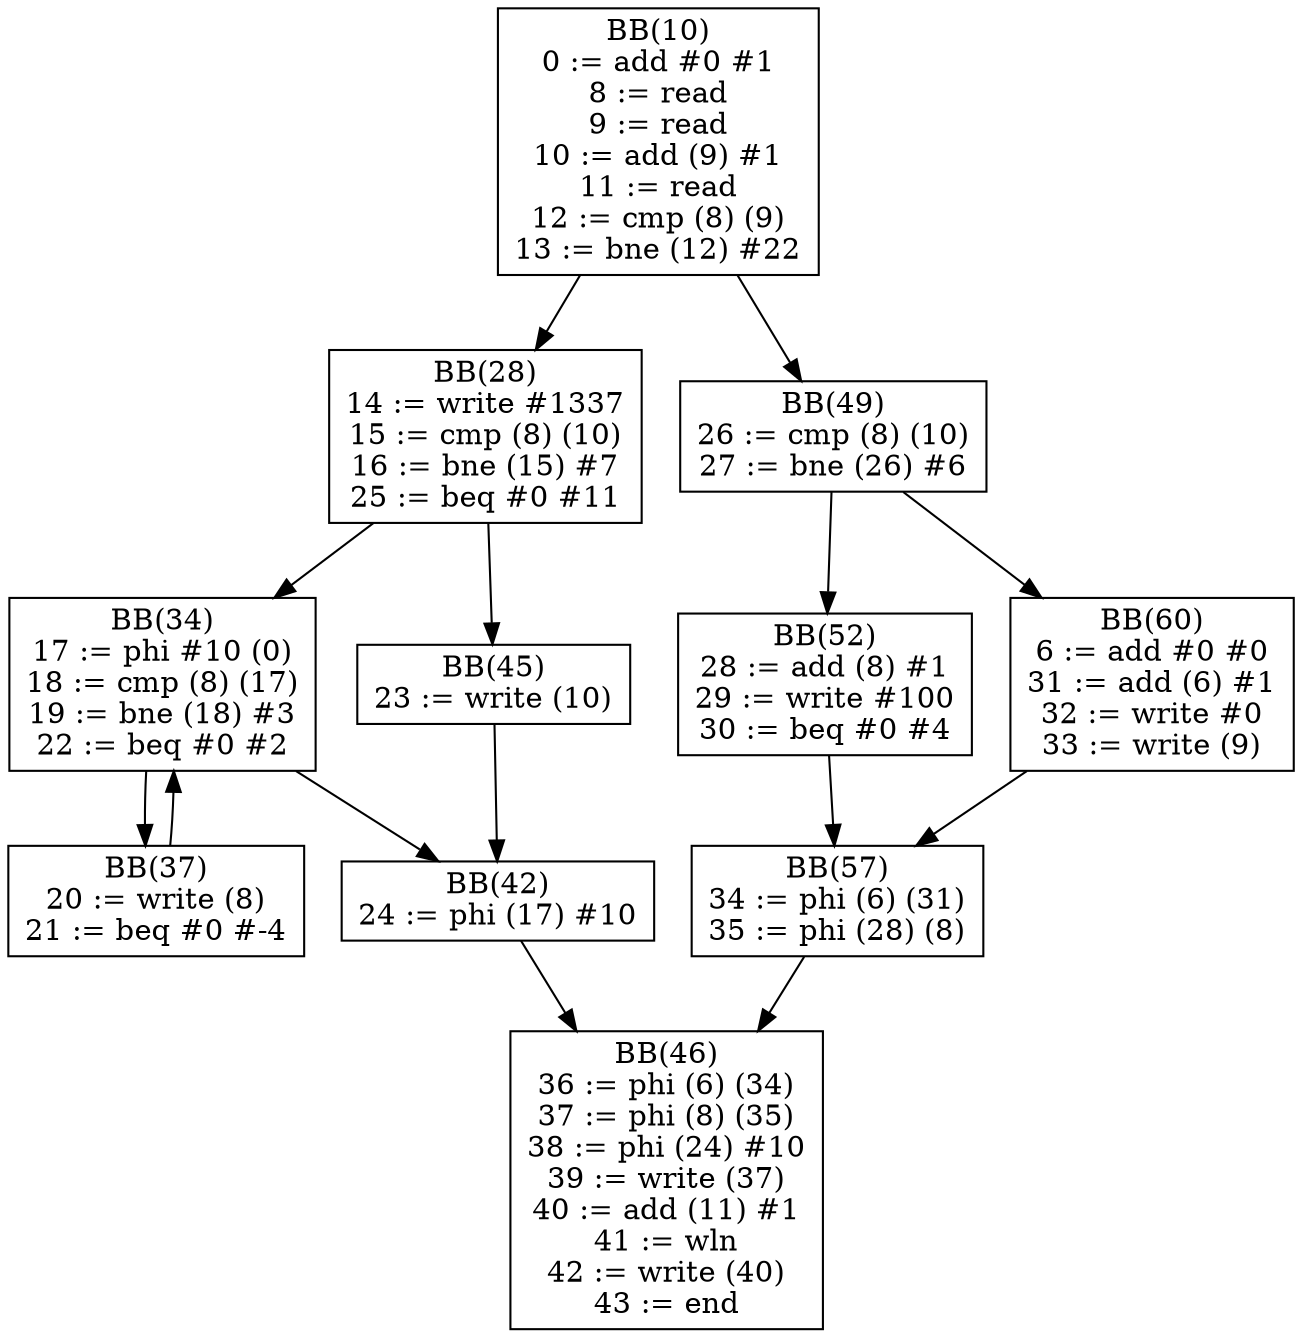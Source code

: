 digraph G {
bb10[shape = box, label = "BB(10)\n" + "0 := add #0 #1\n" + "8 := read\n" + "9 := read\n" + "10 := add (9) #1\n" + "11 := read\n" + "12 := cmp (8) (9)\n" + "13 := bne (12) #22\n"];
bb28[shape = box, label = "BB(28)\n" + "14 := write #1337\n" + "15 := cmp (8) (10)\n" + "16 := bne (15) #7\n" + "25 := beq #0 #11\n"];
bb49[shape = box, label = "BB(49)\n" + "26 := cmp (8) (10)\n" + "27 := bne (26) #6\n"];
bb34[shape = box, label = "BB(34)\n" + "17 := phi #10 (0)\n" + "18 := cmp (8) (17)\n" + "19 := bne (18) #3\n" + "22 := beq #0 #2\n"];
bb45[shape = box, label = "BB(45)\n" + "23 := write (10)\n"];
bb52[shape = box, label = "BB(52)\n" + "28 := add (8) #1\n" + "29 := write #100\n" + "30 := beq #0 #4\n"];
bb60[shape = box, label = "BB(60)\n" + "6 := add #0 #0\n" + "31 := add (6) #1\n" + "32 := write #0\n" + "33 := write (9)\n"];
bb37[shape = box, label = "BB(37)\n" + "20 := write (8)\n" + "21 := beq #0 #-4\n"];
bb42[shape = box, label = "BB(42)\n" + "24 := phi (17) #10\n"];
bb57[shape = box, label = "BB(57)\n" + "34 := phi (6) (31)\n" + "35 := phi (28) (8)\n"];
bb46[shape = box, label = "BB(46)\n" + "36 := phi (6) (34)\n" + "37 := phi (8) (35)\n" + "38 := phi (24) #10\n" + "39 := write (37)\n" + "40 := add (11) #1\n" + "41 := wln\n" + "42 := write (40)\n" + "43 := end\n"];
bb10 -> bb28;
bb10 -> bb49;
bb28 -> bb34;
bb28 -> bb45;
bb49 -> bb52;
bb49 -> bb60;
bb34 -> bb37;
bb34 -> bb42;
bb45 -> bb42;
bb52 -> bb57;
bb60 -> bb57;
bb37 -> bb34;
bb42 -> bb46;
bb57 -> bb46;
}
